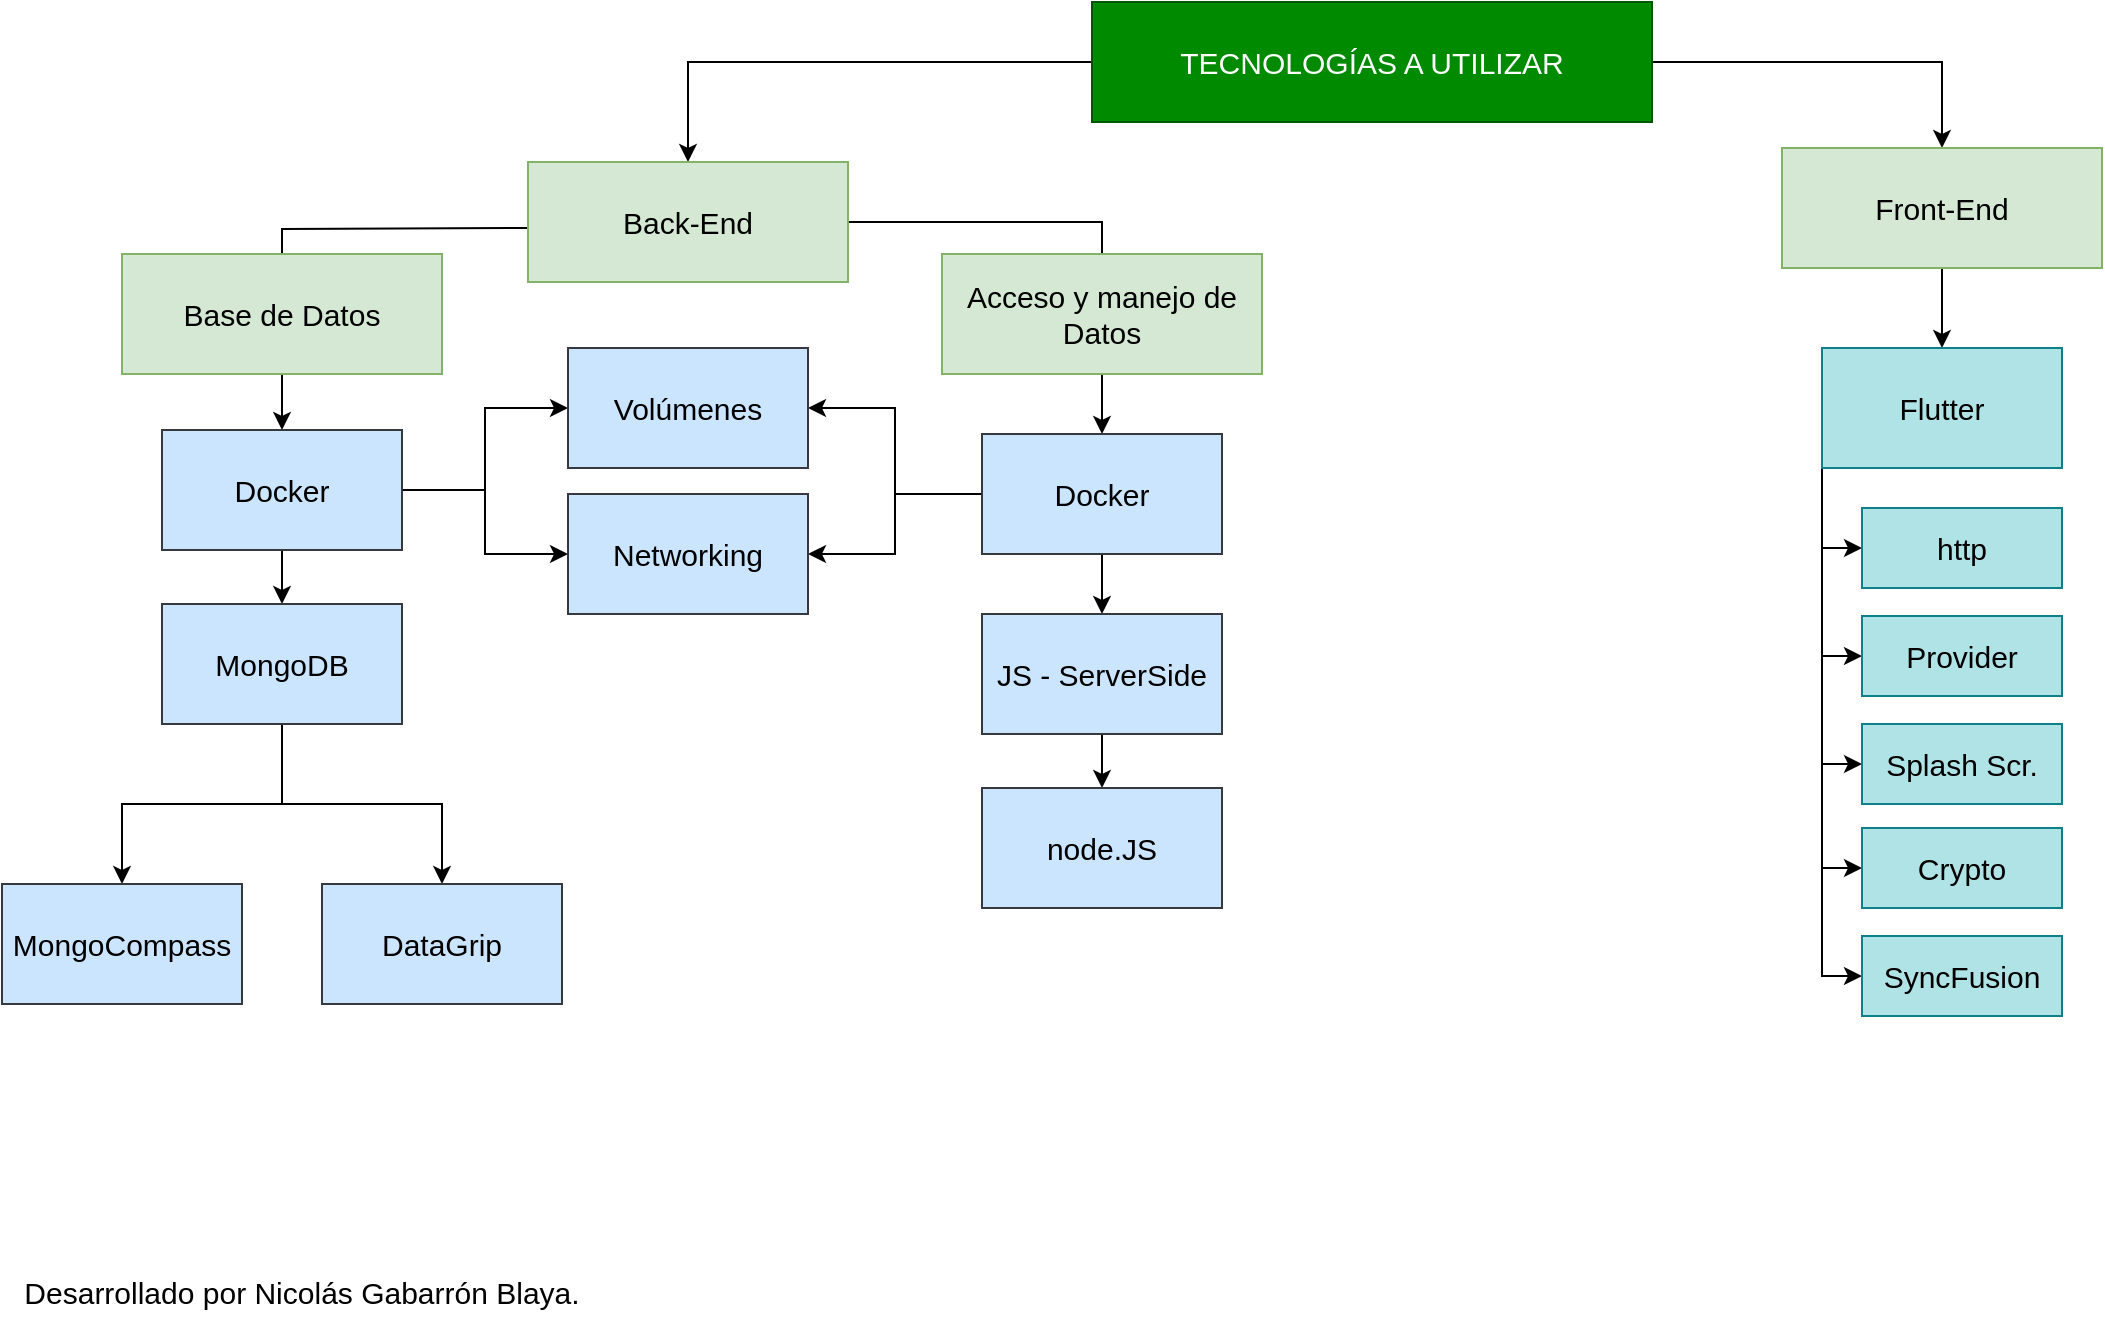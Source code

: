 <mxfile version="17.2.4" type="device"><diagram id="NNoNFBBT7Oe9PIwJORF4" name="Página-1"><mxGraphModel dx="3235" dy="769" grid="1" gridSize="10" guides="1" tooltips="1" connect="1" arrows="1" fold="1" page="1" pageScale="1" pageWidth="1169" pageHeight="827" math="0" shadow="0"><root><mxCell id="0"/><mxCell id="1" parent="0"/><mxCell id="P5pfaCW8GdJxBX0kkYBG-5" style="edgeStyle=orthogonalEdgeStyle;rounded=0;orthogonalLoop=1;jettySize=auto;html=1;entryX=0.5;entryY=0;entryDx=0;entryDy=0;fontSize=15;" parent="1" source="P5pfaCW8GdJxBX0kkYBG-1" target="P5pfaCW8GdJxBX0kkYBG-2" edge="1"><mxGeometry relative="1" as="geometry"/></mxCell><mxCell id="P5pfaCW8GdJxBX0kkYBG-6" style="edgeStyle=orthogonalEdgeStyle;rounded=0;orthogonalLoop=1;jettySize=auto;html=1;fontSize=15;" parent="1" source="P5pfaCW8GdJxBX0kkYBG-1" target="P5pfaCW8GdJxBX0kkYBG-3" edge="1"><mxGeometry relative="1" as="geometry"/></mxCell><mxCell id="P5pfaCW8GdJxBX0kkYBG-1" value="TECNOLOGÍAS A UTILIZAR" style="rounded=0;whiteSpace=wrap;html=1;fillColor=#008a00;strokeColor=#005700;fontSize=15;fontColor=#ffffff;" parent="1" vertex="1"><mxGeometry x="445" y="167" width="280" height="60" as="geometry"/></mxCell><mxCell id="VD9GNqxOLNKyWqM4I-6m-1" style="edgeStyle=orthogonalEdgeStyle;rounded=0;orthogonalLoop=1;jettySize=auto;html=1;" parent="1" target="P5pfaCW8GdJxBX0kkYBG-32" edge="1"><mxGeometry relative="1" as="geometry"><mxPoint x="163.0" y="280" as="sourcePoint"/></mxGeometry></mxCell><mxCell id="VD9GNqxOLNKyWqM4I-6m-9" style="edgeStyle=orthogonalEdgeStyle;rounded=0;orthogonalLoop=1;jettySize=auto;html=1;" parent="1" source="P5pfaCW8GdJxBX0kkYBG-2" target="VD9GNqxOLNKyWqM4I-6m-3" edge="1"><mxGeometry relative="1" as="geometry"/></mxCell><mxCell id="P5pfaCW8GdJxBX0kkYBG-2" value="Back-End" style="rounded=0;whiteSpace=wrap;html=1;fontSize=15;fillColor=#d5e8d4;strokeColor=#82b366;" parent="1" vertex="1"><mxGeometry x="163" y="247" width="160" height="60" as="geometry"/></mxCell><mxCell id="P5pfaCW8GdJxBX0kkYBG-30" style="edgeStyle=orthogonalEdgeStyle;rounded=0;orthogonalLoop=1;jettySize=auto;html=1;exitX=0.5;exitY=1;exitDx=0;exitDy=0;fontSize=15;" parent="1" source="P5pfaCW8GdJxBX0kkYBG-3" target="P5pfaCW8GdJxBX0kkYBG-14" edge="1"><mxGeometry relative="1" as="geometry"/></mxCell><mxCell id="P5pfaCW8GdJxBX0kkYBG-3" value="Front-End" style="rounded=0;whiteSpace=wrap;html=1;fontSize=15;fillColor=#d5e8d4;strokeColor=#82b366;" parent="1" vertex="1"><mxGeometry x="790" y="240" width="160" height="60" as="geometry"/></mxCell><mxCell id="P5pfaCW8GdJxBX0kkYBG-18" style="edgeStyle=orthogonalEdgeStyle;rounded=0;orthogonalLoop=1;jettySize=auto;html=1;exitX=0;exitY=1;exitDx=0;exitDy=0;entryX=0;entryY=0.5;entryDx=0;entryDy=0;fontSize=15;" parent="1" source="P5pfaCW8GdJxBX0kkYBG-14" target="P5pfaCW8GdJxBX0kkYBG-17" edge="1"><mxGeometry relative="1" as="geometry"/></mxCell><mxCell id="P5pfaCW8GdJxBX0kkYBG-19" style="edgeStyle=orthogonalEdgeStyle;rounded=0;orthogonalLoop=1;jettySize=auto;html=1;exitX=0;exitY=1;exitDx=0;exitDy=0;entryX=0;entryY=0.5;entryDx=0;entryDy=0;fontSize=15;" parent="1" source="P5pfaCW8GdJxBX0kkYBG-14" target="P5pfaCW8GdJxBX0kkYBG-15" edge="1"><mxGeometry relative="1" as="geometry"/></mxCell><mxCell id="VD9GNqxOLNKyWqM4I-6m-20" style="edgeStyle=orthogonalEdgeStyle;rounded=0;orthogonalLoop=1;jettySize=auto;html=1;exitX=0;exitY=1;exitDx=0;exitDy=0;entryX=0;entryY=0.5;entryDx=0;entryDy=0;" parent="1" source="P5pfaCW8GdJxBX0kkYBG-14" target="VD9GNqxOLNKyWqM4I-6m-17" edge="1"><mxGeometry relative="1" as="geometry"/></mxCell><mxCell id="VD9GNqxOLNKyWqM4I-6m-21" style="edgeStyle=orthogonalEdgeStyle;rounded=0;orthogonalLoop=1;jettySize=auto;html=1;exitX=0;exitY=1;exitDx=0;exitDy=0;entryX=0;entryY=0.5;entryDx=0;entryDy=0;" parent="1" source="P5pfaCW8GdJxBX0kkYBG-14" target="VD9GNqxOLNKyWqM4I-6m-18" edge="1"><mxGeometry relative="1" as="geometry"/></mxCell><mxCell id="VD9GNqxOLNKyWqM4I-6m-22" style="edgeStyle=orthogonalEdgeStyle;rounded=0;orthogonalLoop=1;jettySize=auto;html=1;exitX=0;exitY=1;exitDx=0;exitDy=0;entryX=0;entryY=0.5;entryDx=0;entryDy=0;" parent="1" source="P5pfaCW8GdJxBX0kkYBG-14" target="VD9GNqxOLNKyWqM4I-6m-19" edge="1"><mxGeometry relative="1" as="geometry"/></mxCell><mxCell id="P5pfaCW8GdJxBX0kkYBG-14" value="Flutter" style="rounded=0;whiteSpace=wrap;html=1;fontSize=15;fillColor=#b0e3e6;strokeColor=#0e8088;" parent="1" vertex="1"><mxGeometry x="810" y="340" width="120" height="60" as="geometry"/></mxCell><mxCell id="P5pfaCW8GdJxBX0kkYBG-15" value="Provider" style="rounded=0;whiteSpace=wrap;html=1;fontSize=15;fillColor=#b0e3e6;strokeColor=#0e8088;" parent="1" vertex="1"><mxGeometry x="830" y="474" width="100" height="40" as="geometry"/></mxCell><mxCell id="P5pfaCW8GdJxBX0kkYBG-17" value="http" style="rounded=0;whiteSpace=wrap;html=1;fontSize=15;fillColor=#b0e3e6;strokeColor=#0e8088;" parent="1" vertex="1"><mxGeometry x="830" y="420" width="100" height="40" as="geometry"/></mxCell><mxCell id="P5pfaCW8GdJxBX0kkYBG-27" style="edgeStyle=orthogonalEdgeStyle;rounded=0;orthogonalLoop=1;jettySize=auto;html=1;fontSize=15;startArrow=none;" parent="1" source="P5pfaCW8GdJxBX0kkYBG-32" target="P5pfaCW8GdJxBX0kkYBG-22" edge="1"><mxGeometry relative="1" as="geometry"/></mxCell><mxCell id="P5pfaCW8GdJxBX0kkYBG-21" value="Base de Datos" style="rounded=0;whiteSpace=wrap;html=1;fontSize=15;fillColor=#d5e8d4;strokeColor=#82b366;" parent="1" vertex="1"><mxGeometry x="-40" y="293" width="160" height="60" as="geometry"/></mxCell><mxCell id="P5pfaCW8GdJxBX0kkYBG-28" style="edgeStyle=orthogonalEdgeStyle;rounded=0;orthogonalLoop=1;jettySize=auto;html=1;entryX=0.5;entryY=0;entryDx=0;entryDy=0;fontSize=15;" parent="1" source="P5pfaCW8GdJxBX0kkYBG-22" target="P5pfaCW8GdJxBX0kkYBG-23" edge="1"><mxGeometry relative="1" as="geometry"/></mxCell><mxCell id="P5pfaCW8GdJxBX0kkYBG-29" style="edgeStyle=orthogonalEdgeStyle;rounded=0;orthogonalLoop=1;jettySize=auto;html=1;exitX=0.5;exitY=1;exitDx=0;exitDy=0;entryX=0.5;entryY=0;entryDx=0;entryDy=0;fontSize=15;" parent="1" source="P5pfaCW8GdJxBX0kkYBG-22" target="P5pfaCW8GdJxBX0kkYBG-24" edge="1"><mxGeometry relative="1" as="geometry"/></mxCell><mxCell id="P5pfaCW8GdJxBX0kkYBG-22" value="MongoDB" style="rounded=0;whiteSpace=wrap;html=1;fontSize=15;fillColor=#cce5ff;strokeColor=#36393d;" parent="1" vertex="1"><mxGeometry x="-20" y="468" width="120" height="60" as="geometry"/></mxCell><mxCell id="P5pfaCW8GdJxBX0kkYBG-23" value="MongoCompass" style="rounded=0;whiteSpace=wrap;html=1;fontSize=15;fillColor=#cce5ff;strokeColor=#36393d;" parent="1" vertex="1"><mxGeometry x="-100" y="608" width="120" height="60" as="geometry"/></mxCell><mxCell id="P5pfaCW8GdJxBX0kkYBG-24" value="DataGrip" style="rounded=0;whiteSpace=wrap;html=1;fontSize=15;fillColor=#cce5ff;strokeColor=#36393d;" parent="1" vertex="1"><mxGeometry x="60" y="608" width="120" height="60" as="geometry"/></mxCell><mxCell id="P5pfaCW8GdJxBX0kkYBG-31" value="Desarrollado por Nicolás Gabarrón Blaya." style="text;html=1;strokeColor=none;fillColor=none;align=center;verticalAlign=middle;whiteSpace=wrap;rounded=0;fontSize=15;" parent="1" vertex="1"><mxGeometry x="-100" y="797" width="300" height="30" as="geometry"/></mxCell><mxCell id="VD9GNqxOLNKyWqM4I-6m-12" style="edgeStyle=orthogonalEdgeStyle;rounded=0;orthogonalLoop=1;jettySize=auto;html=1;entryX=0;entryY=0.5;entryDx=0;entryDy=0;" parent="1" source="P5pfaCW8GdJxBX0kkYBG-32" target="VD9GNqxOLNKyWqM4I-6m-10" edge="1"><mxGeometry relative="1" as="geometry"/></mxCell><mxCell id="VD9GNqxOLNKyWqM4I-6m-13" style="edgeStyle=orthogonalEdgeStyle;rounded=0;orthogonalLoop=1;jettySize=auto;html=1;entryX=0;entryY=0.5;entryDx=0;entryDy=0;" parent="1" source="P5pfaCW8GdJxBX0kkYBG-32" target="VD9GNqxOLNKyWqM4I-6m-11" edge="1"><mxGeometry relative="1" as="geometry"/></mxCell><mxCell id="P5pfaCW8GdJxBX0kkYBG-32" value="Docker" style="rounded=0;whiteSpace=wrap;html=1;fontSize=15;fillColor=#cce5ff;strokeColor=#36393d;" parent="1" vertex="1"><mxGeometry x="-20" y="381" width="120" height="60" as="geometry"/></mxCell><mxCell id="VD9GNqxOLNKyWqM4I-6m-2" value="Acceso y manejo de Datos" style="rounded=0;whiteSpace=wrap;html=1;fontSize=15;fillColor=#d5e8d4;strokeColor=#82b366;" parent="1" vertex="1"><mxGeometry x="370" y="293" width="160" height="60" as="geometry"/></mxCell><mxCell id="VD9GNqxOLNKyWqM4I-6m-6" style="edgeStyle=orthogonalEdgeStyle;rounded=0;orthogonalLoop=1;jettySize=auto;html=1;" parent="1" source="VD9GNqxOLNKyWqM4I-6m-3" target="VD9GNqxOLNKyWqM4I-6m-4" edge="1"><mxGeometry relative="1" as="geometry"/></mxCell><mxCell id="VD9GNqxOLNKyWqM4I-6m-14" style="edgeStyle=orthogonalEdgeStyle;rounded=0;orthogonalLoop=1;jettySize=auto;html=1;entryX=1;entryY=0.5;entryDx=0;entryDy=0;" parent="1" source="VD9GNqxOLNKyWqM4I-6m-3" target="VD9GNqxOLNKyWqM4I-6m-10" edge="1"><mxGeometry relative="1" as="geometry"/></mxCell><mxCell id="VD9GNqxOLNKyWqM4I-6m-15" style="edgeStyle=orthogonalEdgeStyle;rounded=0;orthogonalLoop=1;jettySize=auto;html=1;" parent="1" source="VD9GNqxOLNKyWqM4I-6m-3" target="VD9GNqxOLNKyWqM4I-6m-11" edge="1"><mxGeometry relative="1" as="geometry"/></mxCell><mxCell id="VD9GNqxOLNKyWqM4I-6m-3" value="Docker" style="rounded=0;whiteSpace=wrap;html=1;fontSize=15;fillColor=#cce5ff;strokeColor=#36393d;" parent="1" vertex="1"><mxGeometry x="390" y="383" width="120" height="60" as="geometry"/></mxCell><mxCell id="VD9GNqxOLNKyWqM4I-6m-7" style="edgeStyle=orthogonalEdgeStyle;rounded=0;orthogonalLoop=1;jettySize=auto;html=1;" parent="1" source="VD9GNqxOLNKyWqM4I-6m-4" target="VD9GNqxOLNKyWqM4I-6m-5" edge="1"><mxGeometry relative="1" as="geometry"/></mxCell><mxCell id="VD9GNqxOLNKyWqM4I-6m-4" value="JS - ServerSide" style="rounded=0;whiteSpace=wrap;html=1;fontSize=15;fillColor=#cce5ff;strokeColor=#36393d;" parent="1" vertex="1"><mxGeometry x="390" y="473" width="120" height="60" as="geometry"/></mxCell><mxCell id="VD9GNqxOLNKyWqM4I-6m-5" value="node.JS" style="rounded=0;whiteSpace=wrap;html=1;fontSize=15;fillColor=#cce5ff;strokeColor=#36393d;" parent="1" vertex="1"><mxGeometry x="390" y="560" width="120" height="60" as="geometry"/></mxCell><mxCell id="VD9GNqxOLNKyWqM4I-6m-10" value="Volúmenes" style="rounded=0;whiteSpace=wrap;html=1;fontSize=15;fillColor=#cce5ff;strokeColor=#36393d;" parent="1" vertex="1"><mxGeometry x="183" y="340" width="120" height="60" as="geometry"/></mxCell><mxCell id="VD9GNqxOLNKyWqM4I-6m-11" value="Networking" style="rounded=0;whiteSpace=wrap;html=1;fontSize=15;fillColor=#cce5ff;strokeColor=#36393d;" parent="1" vertex="1"><mxGeometry x="183" y="413" width="120" height="60" as="geometry"/></mxCell><mxCell id="VD9GNqxOLNKyWqM4I-6m-17" value="Splash Scr." style="rounded=0;whiteSpace=wrap;html=1;fontSize=15;fillColor=#b0e3e6;strokeColor=#0e8088;" parent="1" vertex="1"><mxGeometry x="830" y="528" width="100" height="40" as="geometry"/></mxCell><mxCell id="VD9GNqxOLNKyWqM4I-6m-18" value="Crypto" style="rounded=0;whiteSpace=wrap;html=1;fontSize=15;fillColor=#b0e3e6;strokeColor=#0e8088;" parent="1" vertex="1"><mxGeometry x="830" y="580" width="100" height="40" as="geometry"/></mxCell><mxCell id="VD9GNqxOLNKyWqM4I-6m-19" value="SyncFusion" style="rounded=0;whiteSpace=wrap;html=1;fontSize=15;fillColor=#b0e3e6;strokeColor=#0e8088;" parent="1" vertex="1"><mxGeometry x="830" y="634" width="100" height="40" as="geometry"/></mxCell></root></mxGraphModel></diagram></mxfile>